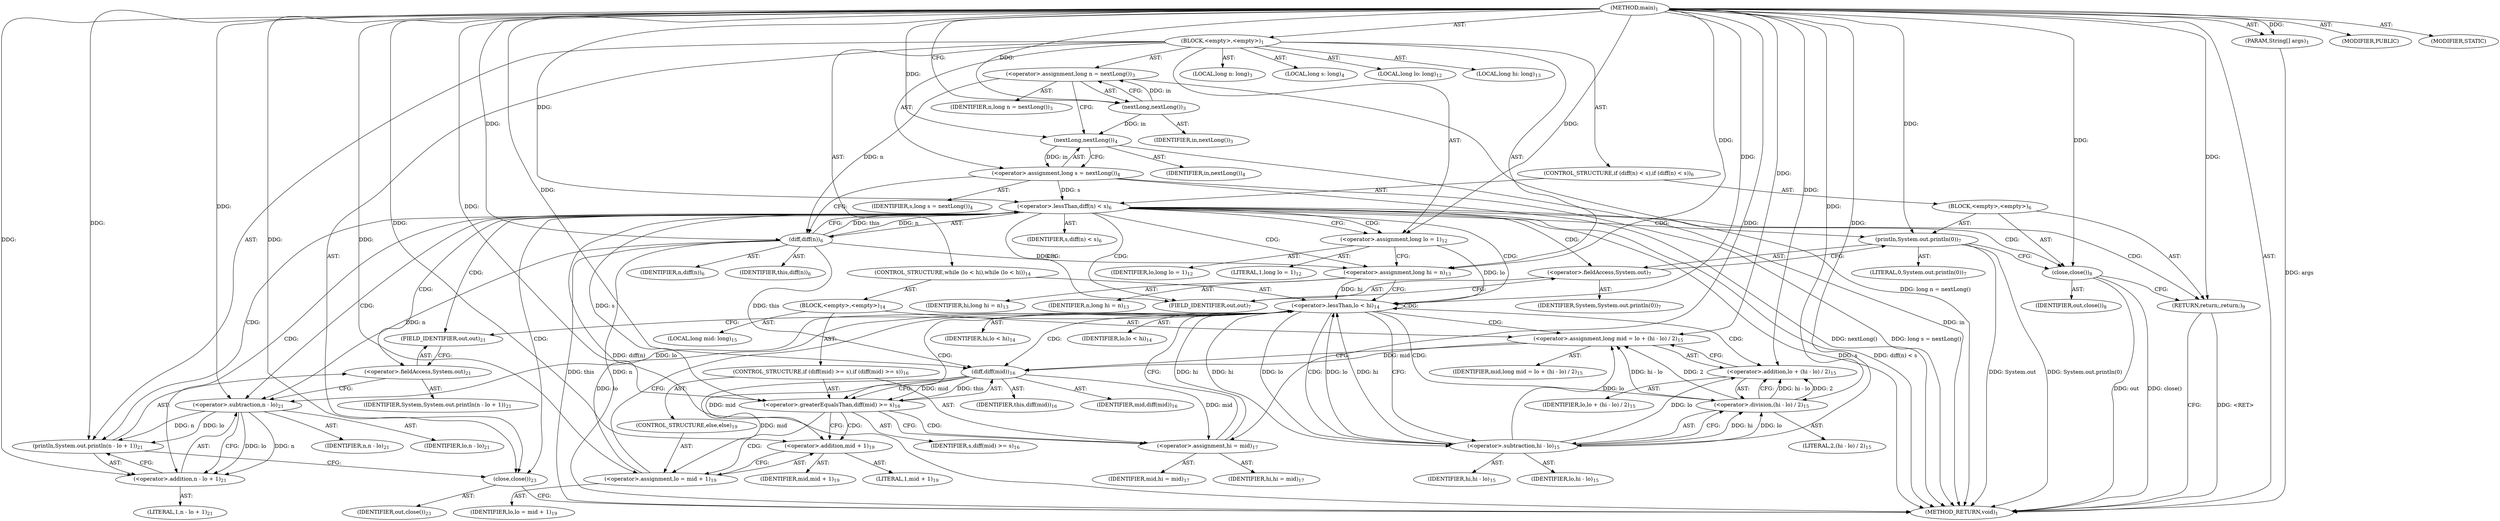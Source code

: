 digraph "main" {  
"17" [label = <(METHOD,main)<SUB>1</SUB>> ]
"18" [label = <(PARAM,String[] args)<SUB>1</SUB>> ]
"19" [label = <(BLOCK,&lt;empty&gt;,&lt;empty&gt;)<SUB>1</SUB>> ]
"20" [label = <(LOCAL,long n: long)<SUB>3</SUB>> ]
"21" [label = <(&lt;operator&gt;.assignment,long n = nextLong())<SUB>3</SUB>> ]
"22" [label = <(IDENTIFIER,n,long n = nextLong())<SUB>3</SUB>> ]
"23" [label = <(nextLong,nextLong())<SUB>3</SUB>> ]
"24" [label = <(IDENTIFIER,in,nextLong())<SUB>3</SUB>> ]
"25" [label = <(LOCAL,long s: long)<SUB>4</SUB>> ]
"26" [label = <(&lt;operator&gt;.assignment,long s = nextLong())<SUB>4</SUB>> ]
"27" [label = <(IDENTIFIER,s,long s = nextLong())<SUB>4</SUB>> ]
"28" [label = <(nextLong,nextLong())<SUB>4</SUB>> ]
"29" [label = <(IDENTIFIER,in,nextLong())<SUB>4</SUB>> ]
"30" [label = <(CONTROL_STRUCTURE,if (diff(n) &lt; s),if (diff(n) &lt; s))<SUB>6</SUB>> ]
"31" [label = <(&lt;operator&gt;.lessThan,diff(n) &lt; s)<SUB>6</SUB>> ]
"32" [label = <(diff,diff(n))<SUB>6</SUB>> ]
"33" [label = <(IDENTIFIER,this,diff(n))<SUB>6</SUB>> ]
"34" [label = <(IDENTIFIER,n,diff(n))<SUB>6</SUB>> ]
"35" [label = <(IDENTIFIER,s,diff(n) &lt; s)<SUB>6</SUB>> ]
"36" [label = <(BLOCK,&lt;empty&gt;,&lt;empty&gt;)<SUB>6</SUB>> ]
"37" [label = <(println,System.out.println(0))<SUB>7</SUB>> ]
"38" [label = <(&lt;operator&gt;.fieldAccess,System.out)<SUB>7</SUB>> ]
"39" [label = <(IDENTIFIER,System,System.out.println(0))<SUB>7</SUB>> ]
"40" [label = <(FIELD_IDENTIFIER,out,out)<SUB>7</SUB>> ]
"41" [label = <(LITERAL,0,System.out.println(0))<SUB>7</SUB>> ]
"42" [label = <(close,close())<SUB>8</SUB>> ]
"43" [label = <(IDENTIFIER,out,close())<SUB>8</SUB>> ]
"44" [label = <(RETURN,return;,return;)<SUB>9</SUB>> ]
"45" [label = <(LOCAL,long lo: long)<SUB>12</SUB>> ]
"46" [label = <(&lt;operator&gt;.assignment,long lo = 1)<SUB>12</SUB>> ]
"47" [label = <(IDENTIFIER,lo,long lo = 1)<SUB>12</SUB>> ]
"48" [label = <(LITERAL,1,long lo = 1)<SUB>12</SUB>> ]
"49" [label = <(LOCAL,long hi: long)<SUB>13</SUB>> ]
"50" [label = <(&lt;operator&gt;.assignment,long hi = n)<SUB>13</SUB>> ]
"51" [label = <(IDENTIFIER,hi,long hi = n)<SUB>13</SUB>> ]
"52" [label = <(IDENTIFIER,n,long hi = n)<SUB>13</SUB>> ]
"53" [label = <(CONTROL_STRUCTURE,while (lo &lt; hi),while (lo &lt; hi))<SUB>14</SUB>> ]
"54" [label = <(&lt;operator&gt;.lessThan,lo &lt; hi)<SUB>14</SUB>> ]
"55" [label = <(IDENTIFIER,lo,lo &lt; hi)<SUB>14</SUB>> ]
"56" [label = <(IDENTIFIER,hi,lo &lt; hi)<SUB>14</SUB>> ]
"57" [label = <(BLOCK,&lt;empty&gt;,&lt;empty&gt;)<SUB>14</SUB>> ]
"58" [label = <(LOCAL,long mid: long)<SUB>15</SUB>> ]
"59" [label = <(&lt;operator&gt;.assignment,long mid = lo + (hi - lo) / 2)<SUB>15</SUB>> ]
"60" [label = <(IDENTIFIER,mid,long mid = lo + (hi - lo) / 2)<SUB>15</SUB>> ]
"61" [label = <(&lt;operator&gt;.addition,lo + (hi - lo) / 2)<SUB>15</SUB>> ]
"62" [label = <(IDENTIFIER,lo,lo + (hi - lo) / 2)<SUB>15</SUB>> ]
"63" [label = <(&lt;operator&gt;.division,(hi - lo) / 2)<SUB>15</SUB>> ]
"64" [label = <(&lt;operator&gt;.subtraction,hi - lo)<SUB>15</SUB>> ]
"65" [label = <(IDENTIFIER,hi,hi - lo)<SUB>15</SUB>> ]
"66" [label = <(IDENTIFIER,lo,hi - lo)<SUB>15</SUB>> ]
"67" [label = <(LITERAL,2,(hi - lo) / 2)<SUB>15</SUB>> ]
"68" [label = <(CONTROL_STRUCTURE,if (diff(mid) &gt;= s),if (diff(mid) &gt;= s))<SUB>16</SUB>> ]
"69" [label = <(&lt;operator&gt;.greaterEqualsThan,diff(mid) &gt;= s)<SUB>16</SUB>> ]
"70" [label = <(diff,diff(mid))<SUB>16</SUB>> ]
"71" [label = <(IDENTIFIER,this,diff(mid))<SUB>16</SUB>> ]
"72" [label = <(IDENTIFIER,mid,diff(mid))<SUB>16</SUB>> ]
"73" [label = <(IDENTIFIER,s,diff(mid) &gt;= s)<SUB>16</SUB>> ]
"74" [label = <(&lt;operator&gt;.assignment,hi = mid)<SUB>17</SUB>> ]
"75" [label = <(IDENTIFIER,hi,hi = mid)<SUB>17</SUB>> ]
"76" [label = <(IDENTIFIER,mid,hi = mid)<SUB>17</SUB>> ]
"77" [label = <(CONTROL_STRUCTURE,else,else)<SUB>19</SUB>> ]
"78" [label = <(&lt;operator&gt;.assignment,lo = mid + 1)<SUB>19</SUB>> ]
"79" [label = <(IDENTIFIER,lo,lo = mid + 1)<SUB>19</SUB>> ]
"80" [label = <(&lt;operator&gt;.addition,mid + 1)<SUB>19</SUB>> ]
"81" [label = <(IDENTIFIER,mid,mid + 1)<SUB>19</SUB>> ]
"82" [label = <(LITERAL,1,mid + 1)<SUB>19</SUB>> ]
"83" [label = <(println,System.out.println(n - lo + 1))<SUB>21</SUB>> ]
"84" [label = <(&lt;operator&gt;.fieldAccess,System.out)<SUB>21</SUB>> ]
"85" [label = <(IDENTIFIER,System,System.out.println(n - lo + 1))<SUB>21</SUB>> ]
"86" [label = <(FIELD_IDENTIFIER,out,out)<SUB>21</SUB>> ]
"87" [label = <(&lt;operator&gt;.addition,n - lo + 1)<SUB>21</SUB>> ]
"88" [label = <(&lt;operator&gt;.subtraction,n - lo)<SUB>21</SUB>> ]
"89" [label = <(IDENTIFIER,n,n - lo)<SUB>21</SUB>> ]
"90" [label = <(IDENTIFIER,lo,n - lo)<SUB>21</SUB>> ]
"91" [label = <(LITERAL,1,n - lo + 1)<SUB>21</SUB>> ]
"92" [label = <(close,close())<SUB>23</SUB>> ]
"93" [label = <(IDENTIFIER,out,close())<SUB>23</SUB>> ]
"94" [label = <(MODIFIER,PUBLIC)> ]
"95" [label = <(MODIFIER,STATIC)> ]
"96" [label = <(METHOD_RETURN,void)<SUB>1</SUB>> ]
  "17" -> "18"  [ label = "AST: "] 
  "17" -> "19"  [ label = "AST: "] 
  "17" -> "94"  [ label = "AST: "] 
  "17" -> "95"  [ label = "AST: "] 
  "17" -> "96"  [ label = "AST: "] 
  "19" -> "20"  [ label = "AST: "] 
  "19" -> "21"  [ label = "AST: "] 
  "19" -> "25"  [ label = "AST: "] 
  "19" -> "26"  [ label = "AST: "] 
  "19" -> "30"  [ label = "AST: "] 
  "19" -> "45"  [ label = "AST: "] 
  "19" -> "46"  [ label = "AST: "] 
  "19" -> "49"  [ label = "AST: "] 
  "19" -> "50"  [ label = "AST: "] 
  "19" -> "53"  [ label = "AST: "] 
  "19" -> "83"  [ label = "AST: "] 
  "19" -> "92"  [ label = "AST: "] 
  "21" -> "22"  [ label = "AST: "] 
  "21" -> "23"  [ label = "AST: "] 
  "23" -> "24"  [ label = "AST: "] 
  "26" -> "27"  [ label = "AST: "] 
  "26" -> "28"  [ label = "AST: "] 
  "28" -> "29"  [ label = "AST: "] 
  "30" -> "31"  [ label = "AST: "] 
  "30" -> "36"  [ label = "AST: "] 
  "31" -> "32"  [ label = "AST: "] 
  "31" -> "35"  [ label = "AST: "] 
  "32" -> "33"  [ label = "AST: "] 
  "32" -> "34"  [ label = "AST: "] 
  "36" -> "37"  [ label = "AST: "] 
  "36" -> "42"  [ label = "AST: "] 
  "36" -> "44"  [ label = "AST: "] 
  "37" -> "38"  [ label = "AST: "] 
  "37" -> "41"  [ label = "AST: "] 
  "38" -> "39"  [ label = "AST: "] 
  "38" -> "40"  [ label = "AST: "] 
  "42" -> "43"  [ label = "AST: "] 
  "46" -> "47"  [ label = "AST: "] 
  "46" -> "48"  [ label = "AST: "] 
  "50" -> "51"  [ label = "AST: "] 
  "50" -> "52"  [ label = "AST: "] 
  "53" -> "54"  [ label = "AST: "] 
  "53" -> "57"  [ label = "AST: "] 
  "54" -> "55"  [ label = "AST: "] 
  "54" -> "56"  [ label = "AST: "] 
  "57" -> "58"  [ label = "AST: "] 
  "57" -> "59"  [ label = "AST: "] 
  "57" -> "68"  [ label = "AST: "] 
  "59" -> "60"  [ label = "AST: "] 
  "59" -> "61"  [ label = "AST: "] 
  "61" -> "62"  [ label = "AST: "] 
  "61" -> "63"  [ label = "AST: "] 
  "63" -> "64"  [ label = "AST: "] 
  "63" -> "67"  [ label = "AST: "] 
  "64" -> "65"  [ label = "AST: "] 
  "64" -> "66"  [ label = "AST: "] 
  "68" -> "69"  [ label = "AST: "] 
  "68" -> "74"  [ label = "AST: "] 
  "68" -> "77"  [ label = "AST: "] 
  "69" -> "70"  [ label = "AST: "] 
  "69" -> "73"  [ label = "AST: "] 
  "70" -> "71"  [ label = "AST: "] 
  "70" -> "72"  [ label = "AST: "] 
  "74" -> "75"  [ label = "AST: "] 
  "74" -> "76"  [ label = "AST: "] 
  "77" -> "78"  [ label = "AST: "] 
  "78" -> "79"  [ label = "AST: "] 
  "78" -> "80"  [ label = "AST: "] 
  "80" -> "81"  [ label = "AST: "] 
  "80" -> "82"  [ label = "AST: "] 
  "83" -> "84"  [ label = "AST: "] 
  "83" -> "87"  [ label = "AST: "] 
  "84" -> "85"  [ label = "AST: "] 
  "84" -> "86"  [ label = "AST: "] 
  "87" -> "88"  [ label = "AST: "] 
  "87" -> "91"  [ label = "AST: "] 
  "88" -> "89"  [ label = "AST: "] 
  "88" -> "90"  [ label = "AST: "] 
  "92" -> "93"  [ label = "AST: "] 
  "21" -> "28"  [ label = "CFG: "] 
  "26" -> "32"  [ label = "CFG: "] 
  "46" -> "50"  [ label = "CFG: "] 
  "50" -> "54"  [ label = "CFG: "] 
  "83" -> "92"  [ label = "CFG: "] 
  "92" -> "96"  [ label = "CFG: "] 
  "23" -> "21"  [ label = "CFG: "] 
  "28" -> "26"  [ label = "CFG: "] 
  "31" -> "40"  [ label = "CFG: "] 
  "31" -> "46"  [ label = "CFG: "] 
  "54" -> "64"  [ label = "CFG: "] 
  "54" -> "86"  [ label = "CFG: "] 
  "84" -> "88"  [ label = "CFG: "] 
  "87" -> "83"  [ label = "CFG: "] 
  "32" -> "31"  [ label = "CFG: "] 
  "37" -> "42"  [ label = "CFG: "] 
  "42" -> "44"  [ label = "CFG: "] 
  "44" -> "96"  [ label = "CFG: "] 
  "59" -> "70"  [ label = "CFG: "] 
  "86" -> "84"  [ label = "CFG: "] 
  "88" -> "87"  [ label = "CFG: "] 
  "38" -> "37"  [ label = "CFG: "] 
  "61" -> "59"  [ label = "CFG: "] 
  "69" -> "74"  [ label = "CFG: "] 
  "69" -> "80"  [ label = "CFG: "] 
  "74" -> "54"  [ label = "CFG: "] 
  "40" -> "38"  [ label = "CFG: "] 
  "63" -> "61"  [ label = "CFG: "] 
  "70" -> "69"  [ label = "CFG: "] 
  "78" -> "54"  [ label = "CFG: "] 
  "64" -> "63"  [ label = "CFG: "] 
  "80" -> "78"  [ label = "CFG: "] 
  "17" -> "23"  [ label = "CFG: "] 
  "44" -> "96"  [ label = "DDG: &lt;RET&gt;"] 
  "18" -> "96"  [ label = "DDG: args"] 
  "21" -> "96"  [ label = "DDG: long n = nextLong()"] 
  "28" -> "96"  [ label = "DDG: in"] 
  "26" -> "96"  [ label = "DDG: nextLong()"] 
  "26" -> "96"  [ label = "DDG: long s = nextLong()"] 
  "32" -> "96"  [ label = "DDG: this"] 
  "32" -> "96"  [ label = "DDG: n"] 
  "31" -> "96"  [ label = "DDG: diff(n)"] 
  "31" -> "96"  [ label = "DDG: s"] 
  "31" -> "96"  [ label = "DDG: diff(n) &lt; s"] 
  "37" -> "96"  [ label = "DDG: System.out"] 
  "37" -> "96"  [ label = "DDG: System.out.println(0)"] 
  "42" -> "96"  [ label = "DDG: out"] 
  "42" -> "96"  [ label = "DDG: close()"] 
  "17" -> "18"  [ label = "DDG: "] 
  "23" -> "21"  [ label = "DDG: in"] 
  "28" -> "26"  [ label = "DDG: in"] 
  "17" -> "46"  [ label = "DDG: "] 
  "32" -> "50"  [ label = "DDG: n"] 
  "17" -> "50"  [ label = "DDG: "] 
  "88" -> "83"  [ label = "DDG: n"] 
  "88" -> "83"  [ label = "DDG: lo"] 
  "17" -> "83"  [ label = "DDG: "] 
  "17" -> "92"  [ label = "DDG: "] 
  "17" -> "23"  [ label = "DDG: "] 
  "23" -> "28"  [ label = "DDG: in"] 
  "17" -> "28"  [ label = "DDG: "] 
  "32" -> "31"  [ label = "DDG: this"] 
  "32" -> "31"  [ label = "DDG: n"] 
  "26" -> "31"  [ label = "DDG: s"] 
  "17" -> "31"  [ label = "DDG: "] 
  "17" -> "44"  [ label = "DDG: "] 
  "46" -> "54"  [ label = "DDG: lo"] 
  "78" -> "54"  [ label = "DDG: lo"] 
  "17" -> "54"  [ label = "DDG: "] 
  "64" -> "54"  [ label = "DDG: lo"] 
  "50" -> "54"  [ label = "DDG: hi"] 
  "64" -> "54"  [ label = "DDG: hi"] 
  "74" -> "54"  [ label = "DDG: hi"] 
  "64" -> "59"  [ label = "DDG: lo"] 
  "17" -> "59"  [ label = "DDG: "] 
  "63" -> "59"  [ label = "DDG: hi - lo"] 
  "63" -> "59"  [ label = "DDG: 2"] 
  "88" -> "87"  [ label = "DDG: n"] 
  "88" -> "87"  [ label = "DDG: lo"] 
  "17" -> "87"  [ label = "DDG: "] 
  "17" -> "32"  [ label = "DDG: "] 
  "21" -> "32"  [ label = "DDG: n"] 
  "17" -> "37"  [ label = "DDG: "] 
  "17" -> "42"  [ label = "DDG: "] 
  "70" -> "74"  [ label = "DDG: mid"] 
  "17" -> "74"  [ label = "DDG: "] 
  "17" -> "88"  [ label = "DDG: "] 
  "32" -> "88"  [ label = "DDG: n"] 
  "54" -> "88"  [ label = "DDG: lo"] 
  "64" -> "61"  [ label = "DDG: lo"] 
  "17" -> "61"  [ label = "DDG: "] 
  "63" -> "61"  [ label = "DDG: hi - lo"] 
  "63" -> "61"  [ label = "DDG: 2"] 
  "70" -> "69"  [ label = "DDG: this"] 
  "70" -> "69"  [ label = "DDG: mid"] 
  "31" -> "69"  [ label = "DDG: s"] 
  "17" -> "69"  [ label = "DDG: "] 
  "70" -> "78"  [ label = "DDG: mid"] 
  "17" -> "78"  [ label = "DDG: "] 
  "64" -> "63"  [ label = "DDG: hi"] 
  "64" -> "63"  [ label = "DDG: lo"] 
  "17" -> "63"  [ label = "DDG: "] 
  "32" -> "70"  [ label = "DDG: this"] 
  "17" -> "70"  [ label = "DDG: "] 
  "59" -> "70"  [ label = "DDG: mid"] 
  "54" -> "64"  [ label = "DDG: hi"] 
  "17" -> "64"  [ label = "DDG: "] 
  "54" -> "64"  [ label = "DDG: lo"] 
  "70" -> "80"  [ label = "DDG: mid"] 
  "17" -> "80"  [ label = "DDG: "] 
  "31" -> "42"  [ label = "CDG: "] 
  "31" -> "37"  [ label = "CDG: "] 
  "31" -> "46"  [ label = "CDG: "] 
  "31" -> "84"  [ label = "CDG: "] 
  "31" -> "38"  [ label = "CDG: "] 
  "31" -> "92"  [ label = "CDG: "] 
  "31" -> "40"  [ label = "CDG: "] 
  "31" -> "50"  [ label = "CDG: "] 
  "31" -> "87"  [ label = "CDG: "] 
  "31" -> "44"  [ label = "CDG: "] 
  "31" -> "54"  [ label = "CDG: "] 
  "31" -> "83"  [ label = "CDG: "] 
  "31" -> "88"  [ label = "CDG: "] 
  "31" -> "86"  [ label = "CDG: "] 
  "54" -> "64"  [ label = "CDG: "] 
  "54" -> "69"  [ label = "CDG: "] 
  "54" -> "59"  [ label = "CDG: "] 
  "54" -> "54"  [ label = "CDG: "] 
  "54" -> "61"  [ label = "CDG: "] 
  "54" -> "70"  [ label = "CDG: "] 
  "54" -> "63"  [ label = "CDG: "] 
  "69" -> "74"  [ label = "CDG: "] 
  "69" -> "80"  [ label = "CDG: "] 
  "69" -> "78"  [ label = "CDG: "] 
}
